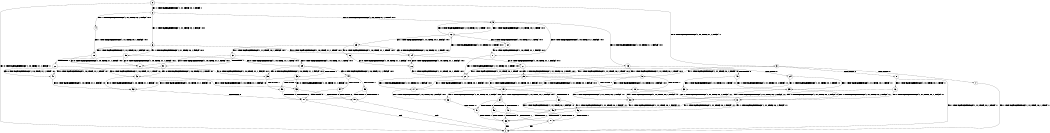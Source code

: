 digraph BCG {
size = "7, 10.5";
center = TRUE;
node [shape = circle];
0 [peripheries = 2];
0 -> 1 [label = "EX !0 !ATOMIC_EXCH_BRANCH (1, +0, TRUE, +1, 1, FALSE) !::"];
0 -> 2 [label = "EX !1 !ATOMIC_EXCH_BRANCH (1, +1, TRUE, +0, 1, TRUE) !::"];
0 -> 3 [label = "EX !0 !ATOMIC_EXCH_BRANCH (1, +0, TRUE, +1, 1, FALSE) !::"];
2 -> 4 [label = "EX !1 !ATOMIC_EXCH_BRANCH (1, +1, TRUE, +0, 1, FALSE) !:0:1:"];
2 -> 5 [label = "EX !0 !ATOMIC_EXCH_BRANCH (1, +0, TRUE, +1, 1, TRUE) !:0:1:"];
2 -> 6 [label = "EX !1 !ATOMIC_EXCH_BRANCH (1, +1, TRUE, +0, 1, FALSE) !:0:1:"];
3 -> 7 [label = "TERMINATE !0"];
3 -> 8 [label = "TERMINATE !0"];
3 -> 9 [label = "EX !1 !ATOMIC_EXCH_BRANCH (1, +1, TRUE, +0, 1, TRUE) !:0:"];
4 -> 10 [label = "EX !1 !ATOMIC_EXCH_BRANCH (1, +1, TRUE, +0, 1, FALSE) !:0:1:"];
5 -> 11 [label = "EX !0 !ATOMIC_EXCH_BRANCH (1, +0, TRUE, +1, 1, FALSE) !:0:1:"];
5 -> 12 [label = "EX !1 !ATOMIC_EXCH_BRANCH (1, +1, TRUE, +0, 1, TRUE) !:0:1:"];
5 -> 13 [label = "EX !0 !ATOMIC_EXCH_BRANCH (1, +0, TRUE, +1, 1, FALSE) !:0:1:"];
6 -> 10 [label = "EX !1 !ATOMIC_EXCH_BRANCH (1, +1, TRUE, +0, 1, FALSE) !:0:1:"];
6 -> 14 [label = "EX !0 !ATOMIC_EXCH_BRANCH (1, +0, TRUE, +1, 1, TRUE) !:0:1:"];
6 -> 15 [label = "EX !1 !ATOMIC_EXCH_BRANCH (1, +1, TRUE, +0, 1, FALSE) !:0:1:"];
7 -> 1 [label = "EX !1 !ATOMIC_EXCH_BRANCH (1, +1, TRUE, +0, 1, TRUE) !::"];
8 -> 1 [label = "EX !1 !ATOMIC_EXCH_BRANCH (1, +1, TRUE, +0, 1, TRUE) !::"];
8 -> 16 [label = "EX !1 !ATOMIC_EXCH_BRANCH (1, +1, TRUE, +0, 1, TRUE) !::"];
9 -> 17 [label = "EX !1 !ATOMIC_EXCH_BRANCH (1, +1, TRUE, +0, 1, FALSE) !:0:1:"];
9 -> 18 [label = "TERMINATE !0"];
9 -> 19 [label = "EX !1 !ATOMIC_EXCH_BRANCH (1, +1, TRUE, +0, 1, FALSE) !:0:1:"];
10 -> 20 [label = "EX !0 !ATOMIC_EXCH_BRANCH (1, +0, TRUE, +1, 1, TRUE) !:0:1:"];
11 -> 21 [label = "EX !1 !ATOMIC_EXCH_BRANCH (1, +1, TRUE, +0, 1, TRUE) !:0:1:"];
12 -> 22 [label = "EX !0 !ATOMIC_EXCH_BRANCH (1, +0, TRUE, +1, 1, TRUE) !:0:1:"];
12 -> 23 [label = "EX !1 !ATOMIC_EXCH_BRANCH (1, +1, TRUE, +0, 1, FALSE) !:0:1:"];
12 -> 5 [label = "EX !0 !ATOMIC_EXCH_BRANCH (1, +0, TRUE, +1, 1, TRUE) !:0:1:"];
13 -> 21 [label = "EX !1 !ATOMIC_EXCH_BRANCH (1, +1, TRUE, +0, 1, TRUE) !:0:1:"];
13 -> 24 [label = "TERMINATE !0"];
13 -> 25 [label = "EX !1 !ATOMIC_EXCH_BRANCH (1, +1, TRUE, +0, 1, TRUE) !:0:1:"];
14 -> 26 [label = "EX !0 !ATOMIC_EXCH_BRANCH (1, +0, TRUE, +1, 1, FALSE) !:0:1:"];
14 -> 12 [label = "EX !1 !ATOMIC_EXCH_BRANCH (1, +1, TRUE, +0, 1, TRUE) !:0:1:"];
14 -> 27 [label = "EX !0 !ATOMIC_EXCH_BRANCH (1, +0, TRUE, +1, 1, FALSE) !:0:1:"];
15 -> 20 [label = "EX !0 !ATOMIC_EXCH_BRANCH (1, +0, TRUE, +1, 1, TRUE) !:0:1:"];
15 -> 28 [label = "TERMINATE !1"];
15 -> 29 [label = "EX !0 !ATOMIC_EXCH_BRANCH (1, +0, TRUE, +1, 1, TRUE) !:0:1:"];
16 -> 30 [label = "EX !1 !ATOMIC_EXCH_BRANCH (1, +1, TRUE, +0, 1, FALSE) !:1:"];
16 -> 31 [label = "EX !1 !ATOMIC_EXCH_BRANCH (1, +1, TRUE, +0, 1, FALSE) !:1:"];
17 -> 32 [label = "EX !1 !ATOMIC_EXCH_BRANCH (1, +1, TRUE, +0, 1, FALSE) !:0:1:"];
18 -> 30 [label = "EX !1 !ATOMIC_EXCH_BRANCH (1, +1, TRUE, +0, 1, FALSE) !:1:"];
18 -> 31 [label = "EX !1 !ATOMIC_EXCH_BRANCH (1, +1, TRUE, +0, 1, FALSE) !:1:"];
19 -> 32 [label = "EX !1 !ATOMIC_EXCH_BRANCH (1, +1, TRUE, +0, 1, FALSE) !:0:1:"];
19 -> 33 [label = "TERMINATE !0"];
19 -> 34 [label = "EX !1 !ATOMIC_EXCH_BRANCH (1, +1, TRUE, +0, 1, FALSE) !:0:1:"];
20 -> 35 [label = "EX !0 !ATOMIC_EXCH_BRANCH (1, +0, TRUE, +1, 1, FALSE) !:0:1:"];
21 -> 17 [label = "EX !1 !ATOMIC_EXCH_BRANCH (1, +1, TRUE, +0, 1, FALSE) !:0:1:"];
22 -> 11 [label = "EX !0 !ATOMIC_EXCH_BRANCH (1, +0, TRUE, +1, 1, FALSE) !:0:1:"];
23 -> 36 [label = "EX !0 !ATOMIC_EXCH_BRANCH (1, +0, TRUE, +1, 1, TRUE) !:0:1:"];
23 -> 37 [label = "EX !1 !ATOMIC_EXCH_BRANCH (1, +1, TRUE, +0, 1, FALSE) !:0:1:"];
23 -> 14 [label = "EX !0 !ATOMIC_EXCH_BRANCH (1, +0, TRUE, +1, 1, TRUE) !:0:1:"];
24 -> 38 [label = "EX !1 !ATOMIC_EXCH_BRANCH (1, +1, TRUE, +0, 1, TRUE) !:1:"];
24 -> 39 [label = "EX !1 !ATOMIC_EXCH_BRANCH (1, +1, TRUE, +0, 1, TRUE) !:1:"];
25 -> 17 [label = "EX !1 !ATOMIC_EXCH_BRANCH (1, +1, TRUE, +0, 1, FALSE) !:0:1:"];
25 -> 18 [label = "TERMINATE !0"];
25 -> 19 [label = "EX !1 !ATOMIC_EXCH_BRANCH (1, +1, TRUE, +0, 1, FALSE) !:0:1:"];
26 -> 21 [label = "EX !1 !ATOMIC_EXCH_BRANCH (1, +1, TRUE, +0, 1, TRUE) !:0:1:"];
27 -> 21 [label = "EX !1 !ATOMIC_EXCH_BRANCH (1, +1, TRUE, +0, 1, TRUE) !:0:1:"];
27 -> 40 [label = "TERMINATE !0"];
27 -> 25 [label = "EX !1 !ATOMIC_EXCH_BRANCH (1, +1, TRUE, +0, 1, TRUE) !:0:1:"];
28 -> 41 [label = "EX !0 !ATOMIC_EXCH_BRANCH (1, +0, TRUE, +1, 1, TRUE) !:0:"];
28 -> 42 [label = "EX !0 !ATOMIC_EXCH_BRANCH (1, +0, TRUE, +1, 1, TRUE) !:0:"];
29 -> 35 [label = "EX !0 !ATOMIC_EXCH_BRANCH (1, +0, TRUE, +1, 1, FALSE) !:0:1:"];
29 -> 43 [label = "TERMINATE !1"];
29 -> 44 [label = "EX !0 !ATOMIC_EXCH_BRANCH (1, +0, TRUE, +1, 1, FALSE) !:0:1:"];
30 -> 45 [label = "EX !1 !ATOMIC_EXCH_BRANCH (1, +1, TRUE, +0, 1, FALSE) !:1:"];
31 -> 45 [label = "EX !1 !ATOMIC_EXCH_BRANCH (1, +1, TRUE, +0, 1, FALSE) !:1:"];
31 -> 46 [label = "EX !1 !ATOMIC_EXCH_BRANCH (1, +1, TRUE, +0, 1, FALSE) !:1:"];
32 -> 47 [label = "TERMINATE !0"];
33 -> 45 [label = "EX !1 !ATOMIC_EXCH_BRANCH (1, +1, TRUE, +0, 1, FALSE) !:1:"];
33 -> 46 [label = "EX !1 !ATOMIC_EXCH_BRANCH (1, +1, TRUE, +0, 1, FALSE) !:1:"];
34 -> 47 [label = "TERMINATE !0"];
34 -> 48 [label = "TERMINATE !1"];
34 -> 49 [label = "TERMINATE !0"];
35 -> 50 [label = "TERMINATE !0"];
36 -> 26 [label = "EX !0 !ATOMIC_EXCH_BRANCH (1, +0, TRUE, +1, 1, FALSE) !:0:1:"];
37 -> 20 [label = "EX !0 !ATOMIC_EXCH_BRANCH (1, +0, TRUE, +1, 1, TRUE) !:0:1:"];
37 -> 51 [label = "TERMINATE !1"];
37 -> 29 [label = "EX !0 !ATOMIC_EXCH_BRANCH (1, +0, TRUE, +1, 1, TRUE) !:0:1:"];
38 -> 30 [label = "EX !1 !ATOMIC_EXCH_BRANCH (1, +1, TRUE, +0, 1, FALSE) !:1:"];
39 -> 30 [label = "EX !1 !ATOMIC_EXCH_BRANCH (1, +1, TRUE, +0, 1, FALSE) !:1:"];
39 -> 31 [label = "EX !1 !ATOMIC_EXCH_BRANCH (1, +1, TRUE, +0, 1, FALSE) !:1:"];
40 -> 38 [label = "EX !1 !ATOMIC_EXCH_BRANCH (1, +1, TRUE, +0, 1, TRUE) !:1:"];
40 -> 39 [label = "EX !1 !ATOMIC_EXCH_BRANCH (1, +1, TRUE, +0, 1, TRUE) !:1:"];
41 -> 52 [label = "EX !0 !ATOMIC_EXCH_BRANCH (1, +0, TRUE, +1, 1, FALSE) !:0:"];
42 -> 52 [label = "EX !0 !ATOMIC_EXCH_BRANCH (1, +0, TRUE, +1, 1, FALSE) !:0:"];
42 -> 53 [label = "EX !0 !ATOMIC_EXCH_BRANCH (1, +0, TRUE, +1, 1, FALSE) !:0:"];
43 -> 52 [label = "EX !0 !ATOMIC_EXCH_BRANCH (1, +0, TRUE, +1, 1, FALSE) !:0:"];
43 -> 53 [label = "EX !0 !ATOMIC_EXCH_BRANCH (1, +0, TRUE, +1, 1, FALSE) !:0:"];
44 -> 50 [label = "TERMINATE !0"];
44 -> 54 [label = "TERMINATE !1"];
44 -> 55 [label = "TERMINATE !0"];
45 -> 56 [label = "TERMINATE !1"];
46 -> 56 [label = "TERMINATE !1"];
46 -> 57 [label = "TERMINATE !1"];
47 -> 56 [label = "TERMINATE !1"];
48 -> 56 [label = "TERMINATE !0"];
48 -> 57 [label = "TERMINATE !0"];
49 -> 56 [label = "TERMINATE !1"];
49 -> 57 [label = "TERMINATE !1"];
50 -> 58 [label = "TERMINATE !1"];
51 -> 41 [label = "EX !0 !ATOMIC_EXCH_BRANCH (1, +0, TRUE, +1, 1, TRUE) !:0:"];
51 -> 42 [label = "EX !0 !ATOMIC_EXCH_BRANCH (1, +0, TRUE, +1, 1, TRUE) !:0:"];
52 -> 58 [label = "TERMINATE !0"];
53 -> 58 [label = "TERMINATE !0"];
53 -> 59 [label = "TERMINATE !0"];
54 -> 58 [label = "TERMINATE !0"];
54 -> 59 [label = "TERMINATE !0"];
55 -> 58 [label = "TERMINATE !1"];
55 -> 59 [label = "TERMINATE !1"];
56 -> 1 [label = "exit"];
57 -> 1 [label = "exit"];
58 -> 1 [label = "exit"];
59 -> 1 [label = "exit"];
}
